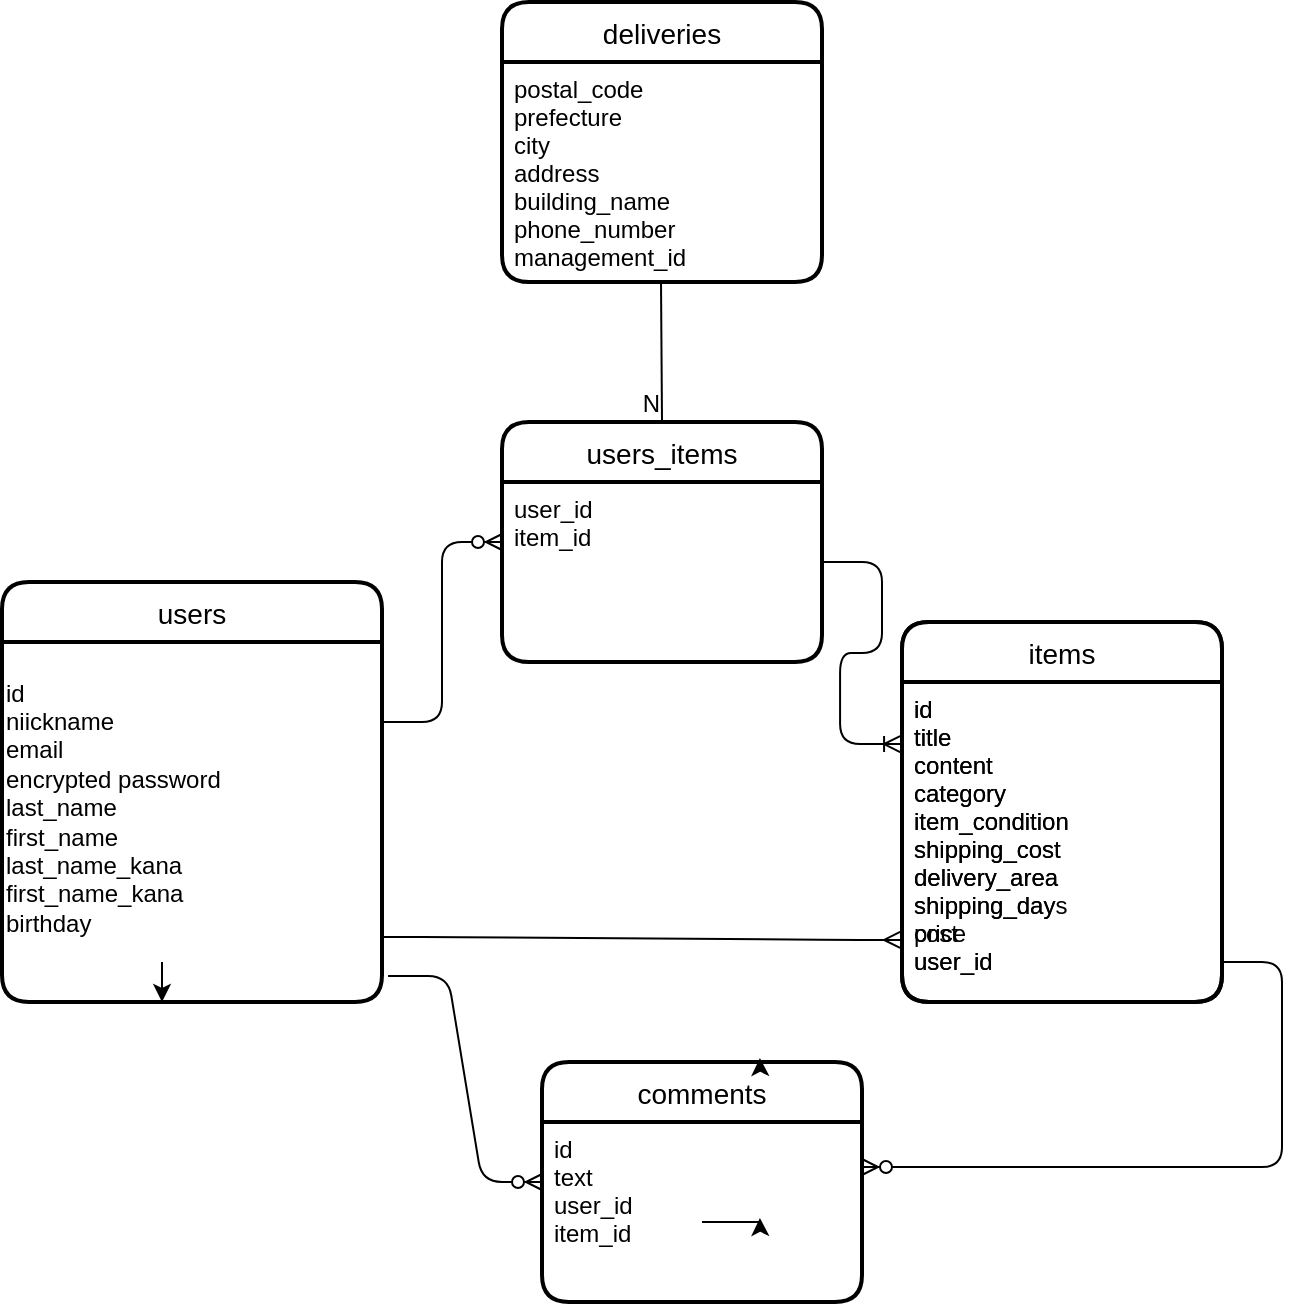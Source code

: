 <mxfile version="14.2.4" type="embed">
    <diagram id="6RlkuSSHOmwsCbi1eLts" name="ページ1">
        <mxGraphModel dx="1495" dy="1727" grid="1" gridSize="10" guides="1" tooltips="1" connect="1" arrows="1" fold="1" page="1" pageScale="1" pageWidth="850" pageHeight="1100" math="0" shadow="0">
            <root>
                <mxCell id="0"/>
                <mxCell id="1" parent="0"/>
                <mxCell id="48" value="users" style="swimlane;childLayout=stackLayout;horizontal=1;startSize=30;horizontalStack=0;rounded=1;fontSize=14;fontStyle=0;strokeWidth=2;resizeParent=0;resizeLast=1;shadow=0;dashed=0;align=center;" parent="1" vertex="1">
                    <mxGeometry x="-780" y="130" width="190" height="210" as="geometry">
                        <mxRectangle x="-750" y="150" width="60" height="30" as="alternateBounds"/>
                    </mxGeometry>
                </mxCell>
                <mxCell id="105" style="edgeStyle=orthogonalEdgeStyle;rounded=0;orthogonalLoop=1;jettySize=auto;html=1;" edge="1" parent="48" target="48">
                    <mxGeometry relative="1" as="geometry">
                        <Array as="points">
                            <mxPoint x="80" y="10"/>
                            <mxPoint x="80" y="10"/>
                        </Array>
                        <mxPoint x="80" y="190" as="sourcePoint"/>
                    </mxGeometry>
                </mxCell>
                <mxCell id="110" value="id&lt;br style=&quot;padding: 0px ; margin: 0px&quot;&gt;niickname&lt;br style=&quot;padding: 0px ; margin: 0px&quot;&gt;email&lt;br style=&quot;padding: 0px ; margin: 0px&quot;&gt;encrypted password&lt;br style=&quot;padding: 0px ; margin: 0px&quot;&gt;last_name&lt;br style=&quot;padding: 0px ; margin: 0px&quot;&gt;first_name&lt;br style=&quot;padding: 0px ; margin: 0px&quot;&gt;last_name_kana&lt;br style=&quot;padding: 0px ; margin: 0px&quot;&gt;first_name_kana&lt;br style=&quot;padding: 0px ; margin: 0px&quot;&gt;birthday&lt;div style=&quot;padding: 0px ; margin: 0px&quot;&gt;&lt;br style=&quot;padding: 0px ; margin: 0px&quot;&gt;&lt;/div&gt;" style="text;html=1;align=left;verticalAlign=middle;resizable=0;points=[];autosize=1;" vertex="1" parent="48">
                    <mxGeometry y="30" width="190" height="180" as="geometry"/>
                </mxCell>
                <mxCell id="50" value="item" style="swimlane;childLayout=stackLayout;horizontal=1;startSize=30;horizontalStack=0;rounded=1;fontSize=14;fontStyle=0;strokeWidth=2;resizeParent=0;resizeLast=1;shadow=0;dashed=0;align=center;" parent="1" vertex="1">
                    <mxGeometry x="-330" y="150" width="160" height="190" as="geometry"/>
                </mxCell>
                <mxCell id="114" value="" style="edgeStyle=entityRelationEdgeStyle;fontSize=12;html=1;endArrow=ERoneToMany;entryX=-0.006;entryY=0.194;entryDx=0;entryDy=0;entryPerimeter=0;" edge="1" parent="50" target="87">
                    <mxGeometry width="100" height="100" relative="1" as="geometry">
                        <mxPoint x="-40" y="-30" as="sourcePoint"/>
                        <mxPoint x="-10" y="60" as="targetPoint"/>
                    </mxGeometry>
                </mxCell>
                <mxCell id="51" value="id&#10;title&#10;content&#10;category&#10;item_condition&#10;shipping_cost&#10;delivery_area&#10;shipping_days&#10;cost&#10;user_id&#10;" style="align=left;strokeColor=none;fillColor=none;spacingLeft=4;fontSize=12;verticalAlign=top;resizable=0;rotatable=0;part=1;" parent="50" vertex="1">
                    <mxGeometry y="30" width="160" height="160" as="geometry"/>
                </mxCell>
                <mxCell id="72" style="edgeStyle=orthogonalEdgeStyle;rounded=0;orthogonalLoop=1;jettySize=auto;html=1;exitX=0.5;exitY=0;exitDx=0;exitDy=0;entryX=0.681;entryY=-0.017;entryDx=0;entryDy=0;entryPerimeter=0;" parent="1" edge="1">
                    <mxGeometry relative="1" as="geometry">
                        <mxPoint x="-430" y="450" as="sourcePoint"/>
                        <mxPoint x="-401.04" y="447.96" as="targetPoint"/>
                    </mxGeometry>
                </mxCell>
                <mxCell id="86" value="items" style="swimlane;childLayout=stackLayout;horizontal=1;startSize=30;horizontalStack=0;rounded=1;fontSize=14;fontStyle=0;strokeWidth=2;resizeParent=0;resizeLast=1;shadow=0;dashed=0;align=center;" parent="1" vertex="1">
                    <mxGeometry x="-330" y="150" width="160" height="190" as="geometry"/>
                </mxCell>
                <mxCell id="87" value="id&#10;title&#10;content&#10;category&#10;item_condition&#10;shipping_cost&#10;delivery_area&#10;shipping_day&#10;price&#10;user_id&#10;" style="align=left;strokeColor=none;fillColor=none;spacingLeft=4;fontSize=12;verticalAlign=top;resizable=0;rotatable=0;part=1;" parent="86" vertex="1">
                    <mxGeometry y="30" width="160" height="160" as="geometry"/>
                </mxCell>
                <mxCell id="88" value="comments" style="swimlane;childLayout=stackLayout;horizontal=1;startSize=30;horizontalStack=0;rounded=1;fontSize=14;fontStyle=0;strokeWidth=2;resizeParent=0;resizeLast=1;shadow=0;dashed=0;align=center;" parent="1" vertex="1">
                    <mxGeometry x="-510" y="370" width="160" height="120" as="geometry"/>
                </mxCell>
                <mxCell id="89" value="id&#10;text&#10;user_id&#10;item_id" style="align=left;strokeColor=none;fillColor=none;spacingLeft=4;fontSize=12;verticalAlign=top;resizable=0;rotatable=0;part=1;" parent="88" vertex="1">
                    <mxGeometry y="30" width="160" height="90" as="geometry"/>
                </mxCell>
                <mxCell id="90" value="" style="edgeStyle=entityRelationEdgeStyle;fontSize=12;html=1;endArrow=ERmany;exitX=1;exitY=0.75;exitDx=0;exitDy=0;entryX=-0.006;entryY=0.806;entryDx=0;entryDy=0;entryPerimeter=0;" parent="1" target="87" edge="1">
                    <mxGeometry width="100" height="100" relative="1" as="geometry">
                        <mxPoint x="-590" y="307.5" as="sourcePoint"/>
                        <mxPoint x="-340" y="310" as="targetPoint"/>
                    </mxGeometry>
                </mxCell>
                <mxCell id="91" value="" style="edgeStyle=entityRelationEdgeStyle;fontSize=12;html=1;endArrow=ERzeroToMany;endFill=1;exitX=1.019;exitY=0.9;exitDx=0;exitDy=0;exitPerimeter=0;entryX=0;entryY=0.5;entryDx=0;entryDy=0;" parent="1" target="88" edge="1">
                    <mxGeometry width="100" height="100" relative="1" as="geometry">
                        <mxPoint x="-586.96" y="327" as="sourcePoint"/>
                        <mxPoint x="-580" y="400" as="targetPoint"/>
                    </mxGeometry>
                </mxCell>
                <mxCell id="92" style="edgeStyle=orthogonalEdgeStyle;rounded=0;orthogonalLoop=1;jettySize=auto;html=1;exitX=0.5;exitY=0;exitDx=0;exitDy=0;entryX=0.681;entryY=-0.017;entryDx=0;entryDy=0;entryPerimeter=0;" parent="1" source="88" target="88" edge="1">
                    <mxGeometry relative="1" as="geometry"/>
                </mxCell>
                <mxCell id="93" value="" style="edgeStyle=entityRelationEdgeStyle;fontSize=12;html=1;endArrow=ERzeroToMany;endFill=1;entryX=1;entryY=0.25;entryDx=0;entryDy=0;" parent="1" target="89" edge="1">
                    <mxGeometry width="100" height="100" relative="1" as="geometry">
                        <mxPoint x="-170" y="320" as="sourcePoint"/>
                        <mxPoint x="-270" y="410" as="targetPoint"/>
                    </mxGeometry>
                </mxCell>
                <mxCell id="97" value="users_items" style="swimlane;childLayout=stackLayout;horizontal=1;startSize=30;horizontalStack=0;rounded=1;fontSize=14;fontStyle=0;strokeWidth=2;resizeParent=0;resizeLast=1;shadow=0;dashed=0;align=center;" vertex="1" parent="1">
                    <mxGeometry x="-530" y="50" width="160" height="120" as="geometry"/>
                </mxCell>
                <mxCell id="98" value="user_id&#10;item_id" style="align=left;strokeColor=none;fillColor=none;spacingLeft=4;fontSize=12;verticalAlign=top;resizable=0;rotatable=0;part=1;" vertex="1" parent="97">
                    <mxGeometry y="30" width="160" height="90" as="geometry"/>
                </mxCell>
                <mxCell id="102" value="deliveries" style="swimlane;childLayout=stackLayout;horizontal=1;startSize=30;horizontalStack=0;rounded=1;fontSize=14;fontStyle=0;strokeWidth=2;resizeParent=0;resizeLast=1;shadow=0;dashed=0;align=center;" vertex="1" parent="1">
                    <mxGeometry x="-530" y="-160" width="160" height="140" as="geometry"/>
                </mxCell>
                <mxCell id="103" value="postal_code&#10;prefecture&#10;city&#10;address&#10;building_name&#10;phone_number&#10;management_id" style="align=left;strokeColor=none;fillColor=none;spacingLeft=4;fontSize=12;verticalAlign=top;resizable=0;rotatable=0;part=1;" vertex="1" parent="102">
                    <mxGeometry y="30" width="160" height="110" as="geometry"/>
                </mxCell>
                <mxCell id="111" value="" style="endArrow=none;html=1;rounded=0;entryX=0.5;entryY=0;entryDx=0;entryDy=0;" edge="1" parent="1" target="97">
                    <mxGeometry relative="1" as="geometry">
                        <mxPoint x="-450.5" y="-20" as="sourcePoint"/>
                        <mxPoint x="-450" y="40" as="targetPoint"/>
                    </mxGeometry>
                </mxCell>
                <mxCell id="112" value="N" style="resizable=0;html=1;align=right;verticalAlign=bottom;" connectable="0" vertex="1" parent="111">
                    <mxGeometry x="1" relative="1" as="geometry"/>
                </mxCell>
                <mxCell id="113" value="" style="edgeStyle=entityRelationEdgeStyle;fontSize=12;html=1;endArrow=ERzeroToMany;endFill=1;" edge="1" parent="1">
                    <mxGeometry width="100" height="100" relative="1" as="geometry">
                        <mxPoint x="-590" y="200" as="sourcePoint"/>
                        <mxPoint x="-530" y="110" as="targetPoint"/>
                    </mxGeometry>
                </mxCell>
            </root>
        </mxGraphModel>
    </diagram>
</mxfile>